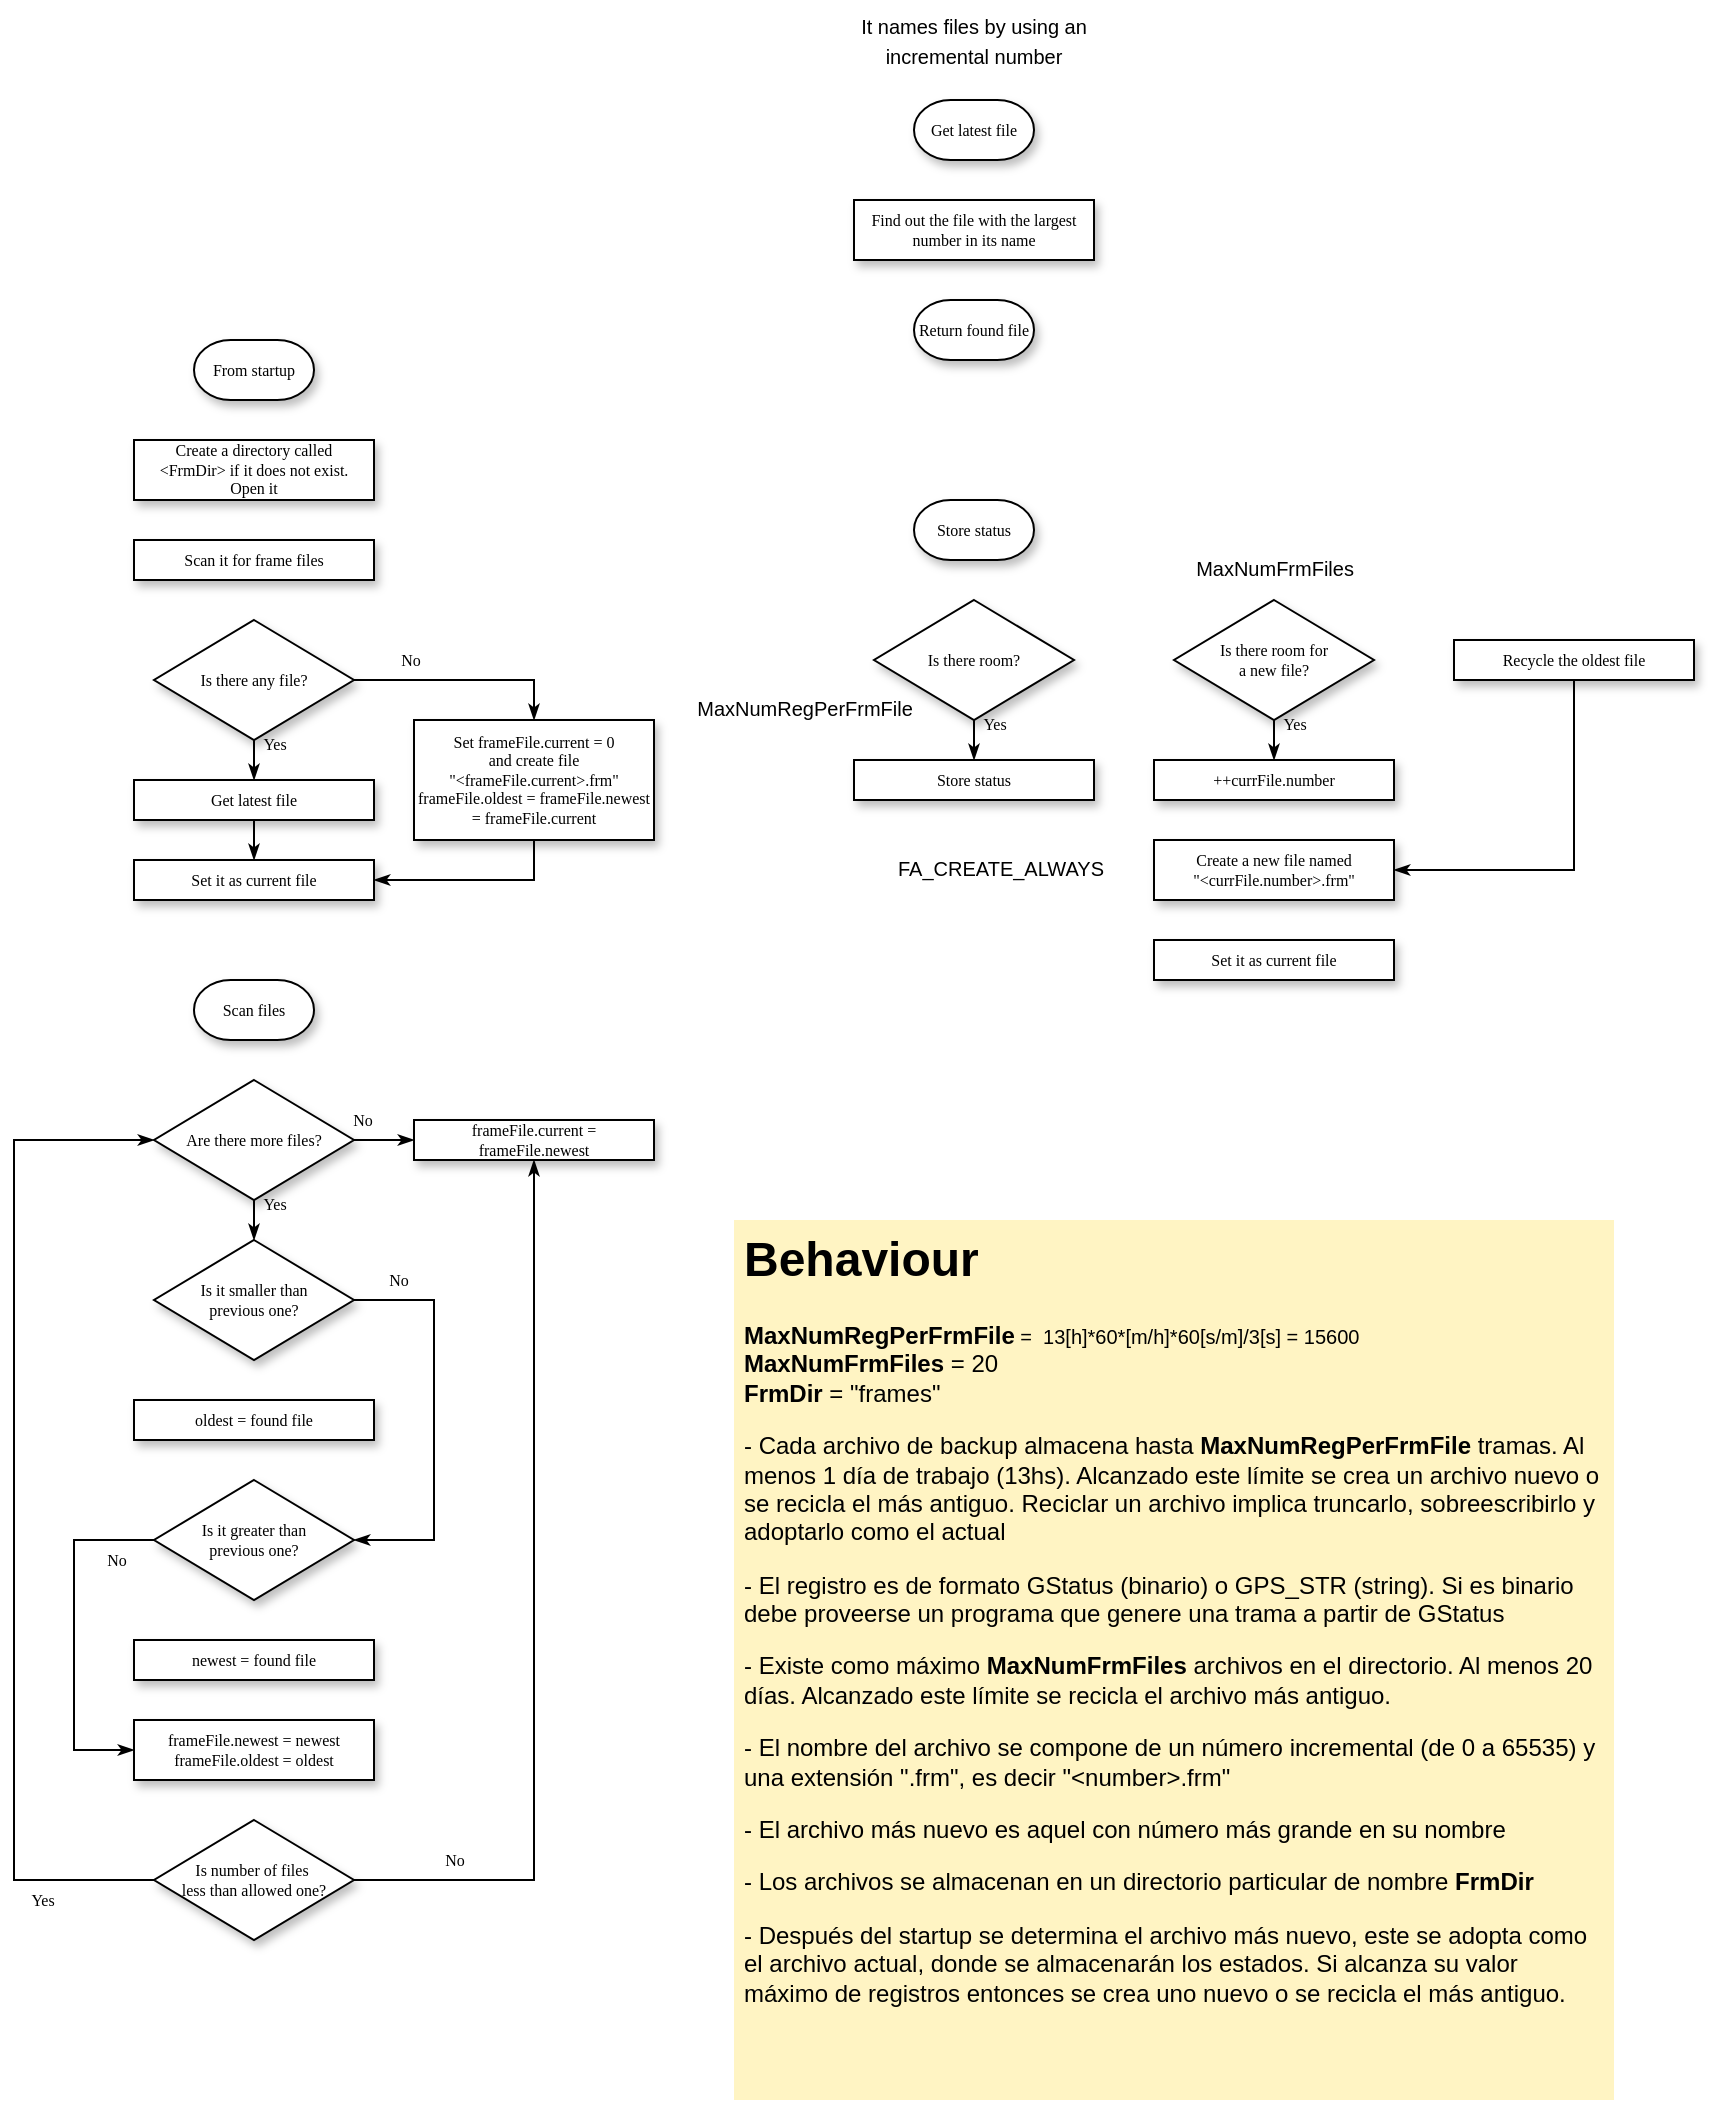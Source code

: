 <mxfile version="12.6.5" type="device" pages="2"><diagram name="Page-1" id="edf60f1a-56cd-e834-aa8a-f176f3a09ee4"><mxGraphModel dx="911" dy="471" grid="1" gridSize="10" guides="1" tooltips="1" connect="1" arrows="1" fold="1" page="1" pageScale="1" pageWidth="1100" pageHeight="850" background="#ffffff" math="0" shadow="0"><root><mxCell id="0"/><mxCell id="1" parent="0"/><mxCell id="60e70716793133e9-33" value="Yes" style="edgeStyle=orthogonalEdgeStyle;rounded=0;html=1;labelBackgroundColor=none;startSize=5;endArrow=classicThin;endFill=1;endSize=5;jettySize=auto;orthogonalLoop=1;strokeWidth=1;fontFamily=Verdana;fontSize=8;entryX=0.5;entryY=0;entryDx=0;entryDy=0;exitX=0.5;exitY=1;exitDx=0;exitDy=0;" parent="1" source="wxF6XqO7eJnCS1Z-WeZm-8" target="wxF6XqO7eJnCS1Z-WeZm-3" edge="1"><mxGeometry x="-0.778" y="10" relative="1" as="geometry"><mxPoint as="offset"/><mxPoint x="40.0" y="400" as="targetPoint"/></mxGeometry></mxCell><mxCell id="60e70716793133e9-38" style="edgeStyle=orthogonalEdgeStyle;rounded=0;html=1;labelBackgroundColor=none;startSize=5;endArrow=classicThin;endFill=1;endSize=5;jettySize=auto;orthogonalLoop=1;strokeWidth=1;fontFamily=Verdana;fontSize=8;exitX=0.5;exitY=1;exitDx=0;exitDy=0;entryX=1;entryY=0.5;entryDx=0;entryDy=0;" parent="1" source="l5rahd_o4V63Si8NXiFi-1" target="wxF6XqO7eJnCS1Z-WeZm-7" edge="1"><mxGeometry relative="1" as="geometry"><Array as="points"><mxPoint x="300" y="510"/></Array></mxGeometry></mxCell><mxCell id="wxF6XqO7eJnCS1Z-WeZm-2" value="From startup" style="strokeWidth=1;html=1;shape=mxgraph.flowchart.terminator;whiteSpace=wrap;rounded=0;shadow=1;labelBackgroundColor=none;fontFamily=Verdana;fontSize=8;align=center;" parent="1" vertex="1"><mxGeometry x="130" y="240" width="60" height="30" as="geometry"/></mxCell><mxCell id="wxF6XqO7eJnCS1Z-WeZm-3" value="Get latest file" style="whiteSpace=wrap;html=1;rounded=0;shadow=1;labelBackgroundColor=none;strokeWidth=1;fontFamily=Verdana;fontSize=8;align=center;" parent="1" vertex="1"><mxGeometry x="100" y="460" width="120" height="20" as="geometry"/></mxCell><mxCell id="wxF6XqO7eJnCS1Z-WeZm-5" value="Get latest file" style="strokeWidth=1;html=1;shape=mxgraph.flowchart.terminator;whiteSpace=wrap;rounded=0;shadow=1;labelBackgroundColor=none;fontFamily=Verdana;fontSize=8;align=center;" parent="1" vertex="1"><mxGeometry x="490" y="120" width="60" height="30" as="geometry"/></mxCell><mxCell id="wxF6XqO7eJnCS1Z-WeZm-6" value="Find out the file with the largest number in its name" style="whiteSpace=wrap;html=1;rounded=0;shadow=1;labelBackgroundColor=none;strokeWidth=1;fontFamily=Verdana;fontSize=8;align=center;" parent="1" vertex="1"><mxGeometry x="460" y="170" width="120" height="30" as="geometry"/></mxCell><mxCell id="wxF6XqO7eJnCS1Z-WeZm-7" value="Set it as current file" style="whiteSpace=wrap;html=1;rounded=0;shadow=1;labelBackgroundColor=none;strokeWidth=1;fontFamily=Verdana;fontSize=8;align=center;" parent="1" vertex="1"><mxGeometry x="100" y="500" width="120" height="20" as="geometry"/></mxCell><mxCell id="wxF6XqO7eJnCS1Z-WeZm-8" value="Is there any file?" style="rhombus;whiteSpace=wrap;html=1;rounded=0;shadow=1;labelBackgroundColor=none;strokeWidth=1;fontFamily=Verdana;fontSize=8;align=center;" parent="1" vertex="1"><mxGeometry x="110" y="380" width="100" height="60" as="geometry"/></mxCell><mxCell id="l5rahd_o4V63Si8NXiFi-1" value="Set frameFile.current = 0 &lt;br&gt;and create file &lt;br&gt;&quot;&amp;lt;frameFile.current&amp;gt;.frm&quot;&lt;br&gt;frameFile.oldest =&amp;nbsp;frameFile.newest = frameFile.current" style="whiteSpace=wrap;html=1;rounded=0;shadow=1;labelBackgroundColor=none;strokeWidth=1;fontFamily=Verdana;fontSize=8;align=center;" parent="1" vertex="1"><mxGeometry x="240" y="430" width="120" height="60" as="geometry"/></mxCell><mxCell id="l5rahd_o4V63Si8NXiFi-2" value="No" style="edgeStyle=orthogonalEdgeStyle;rounded=0;html=1;labelBackgroundColor=none;startSize=5;endArrow=classicThin;endFill=1;endSize=5;jettySize=auto;orthogonalLoop=1;strokeWidth=1;fontFamily=Verdana;fontSize=8;entryX=0.5;entryY=0;entryDx=0;entryDy=0;exitX=1;exitY=0.5;exitDx=0;exitDy=0;" parent="1" source="wxF6XqO7eJnCS1Z-WeZm-8" target="l5rahd_o4V63Si8NXiFi-1" edge="1"><mxGeometry x="-0.5" y="10" relative="1" as="geometry"><mxPoint as="offset"/><mxPoint x="-100" y="430" as="sourcePoint"/><mxPoint x="-100" y="470" as="targetPoint"/></mxGeometry></mxCell><mxCell id="l5rahd_o4V63Si8NXiFi-3" style="edgeStyle=orthogonalEdgeStyle;rounded=0;html=1;labelBackgroundColor=none;startSize=5;endArrow=classicThin;endFill=1;endSize=5;jettySize=auto;orthogonalLoop=1;strokeWidth=1;fontFamily=Verdana;fontSize=8;entryX=0.5;entryY=0;entryDx=0;entryDy=0;exitX=0.5;exitY=1;exitDx=0;exitDy=0;" parent="1" source="wxF6XqO7eJnCS1Z-WeZm-3" target="wxF6XqO7eJnCS1Z-WeZm-7" edge="1"><mxGeometry relative="1" as="geometry"><mxPoint x="-90" y="330" as="sourcePoint"/><mxPoint x="-90" y="380" as="targetPoint"/></mxGeometry></mxCell><mxCell id="l5rahd_o4V63Si8NXiFi-9" value="&lt;font style=&quot;font-size: 10px&quot;&gt;It names files by using an incremental number&lt;/font&gt;" style="text;html=1;strokeColor=none;fillColor=none;align=center;verticalAlign=middle;whiteSpace=wrap;rounded=0;" parent="1" vertex="1"><mxGeometry x="440" y="70" width="160" height="40" as="geometry"/></mxCell><mxCell id="l5rahd_o4V63Si8NXiFi-12" value="Store status" style="strokeWidth=1;html=1;shape=mxgraph.flowchart.terminator;whiteSpace=wrap;rounded=0;shadow=1;labelBackgroundColor=none;fontFamily=Verdana;fontSize=8;align=center;" parent="1" vertex="1"><mxGeometry x="490" y="320" width="60" height="30" as="geometry"/></mxCell><mxCell id="l5rahd_o4V63Si8NXiFi-13" value="Store status" style="whiteSpace=wrap;html=1;rounded=0;shadow=1;labelBackgroundColor=none;strokeWidth=1;fontFamily=Verdana;fontSize=8;align=center;" parent="1" vertex="1"><mxGeometry x="460" y="450" width="120" height="20" as="geometry"/></mxCell><mxCell id="l5rahd_o4V63Si8NXiFi-14" value="Return found file" style="strokeWidth=1;html=1;shape=mxgraph.flowchart.terminator;whiteSpace=wrap;rounded=0;shadow=1;labelBackgroundColor=none;fontFamily=Verdana;fontSize=8;align=center;" parent="1" vertex="1"><mxGeometry x="490" y="220" width="60" height="30" as="geometry"/></mxCell><mxCell id="l5rahd_o4V63Si8NXiFi-15" value="Is there room?" style="rhombus;whiteSpace=wrap;html=1;rounded=0;shadow=1;labelBackgroundColor=none;strokeWidth=1;fontFamily=Verdana;fontSize=8;align=center;" parent="1" vertex="1"><mxGeometry x="470" y="370" width="100" height="60" as="geometry"/></mxCell><mxCell id="l5rahd_o4V63Si8NXiFi-16" value="++currFile.number" style="whiteSpace=wrap;html=1;rounded=0;shadow=1;labelBackgroundColor=none;strokeWidth=1;fontFamily=Verdana;fontSize=8;align=center;" parent="1" vertex="1"><mxGeometry x="610" y="450" width="120" height="20" as="geometry"/></mxCell><mxCell id="l5rahd_o4V63Si8NXiFi-17" value="Is there room for &lt;br&gt;a new file?" style="rhombus;whiteSpace=wrap;html=1;rounded=0;shadow=1;labelBackgroundColor=none;strokeWidth=1;fontFamily=Verdana;fontSize=8;align=center;" parent="1" vertex="1"><mxGeometry x="620" y="370" width="100" height="60" as="geometry"/></mxCell><mxCell id="l5rahd_o4V63Si8NXiFi-20" value="Create a new file named &lt;br&gt;&quot;&amp;lt;currFile.number&amp;gt;.frm&quot;" style="whiteSpace=wrap;html=1;rounded=0;shadow=1;labelBackgroundColor=none;strokeWidth=1;fontFamily=Verdana;fontSize=8;align=center;" parent="1" vertex="1"><mxGeometry x="610" y="490" width="120" height="30" as="geometry"/></mxCell><mxCell id="l5rahd_o4V63Si8NXiFi-21" value="&lt;font style=&quot;font-size: 10px&quot;&gt;FA_CREATE_ALWAYS&lt;/font&gt;" style="text;html=1;" parent="1" vertex="1"><mxGeometry x="480" y="490" width="130" height="30" as="geometry"/></mxCell><mxCell id="l5rahd_o4V63Si8NXiFi-22" value="Set it as current file" style="whiteSpace=wrap;html=1;rounded=0;shadow=1;labelBackgroundColor=none;strokeWidth=1;fontFamily=Verdana;fontSize=8;align=center;" parent="1" vertex="1"><mxGeometry x="610" y="540" width="120" height="20" as="geometry"/></mxCell><mxCell id="l5rahd_o4V63Si8NXiFi-25" value="Yes" style="edgeStyle=orthogonalEdgeStyle;rounded=0;html=1;labelBackgroundColor=none;startSize=5;endArrow=classicThin;endFill=1;endSize=5;jettySize=auto;orthogonalLoop=1;strokeWidth=1;fontFamily=Verdana;fontSize=8;entryX=0.5;entryY=0;entryDx=0;entryDy=0;" parent="1" target="l5rahd_o4V63Si8NXiFi-13" edge="1"><mxGeometry x="-0.778" y="10" relative="1" as="geometry"><mxPoint as="offset"/><mxPoint x="520" y="430" as="sourcePoint"/><mxPoint x="170" y="380" as="targetPoint"/></mxGeometry></mxCell><mxCell id="l5rahd_o4V63Si8NXiFi-26" value="Yes" style="edgeStyle=orthogonalEdgeStyle;rounded=0;html=1;labelBackgroundColor=none;startSize=5;endArrow=classicThin;endFill=1;endSize=5;jettySize=auto;orthogonalLoop=1;strokeWidth=1;fontFamily=Verdana;fontSize=8;entryX=0.5;entryY=0;entryDx=0;entryDy=0;exitX=0.5;exitY=1;exitDx=0;exitDy=0;" parent="1" source="l5rahd_o4V63Si8NXiFi-17" target="l5rahd_o4V63Si8NXiFi-16" edge="1"><mxGeometry x="-0.778" y="10" relative="1" as="geometry"><mxPoint as="offset"/><mxPoint x="530" y="440" as="sourcePoint"/><mxPoint x="530" y="460" as="targetPoint"/></mxGeometry></mxCell><mxCell id="l5rahd_o4V63Si8NXiFi-27" value="Recycle the oldest file" style="whiteSpace=wrap;html=1;rounded=0;shadow=1;labelBackgroundColor=none;strokeWidth=1;fontFamily=Verdana;fontSize=8;align=center;" parent="1" vertex="1"><mxGeometry x="760" y="390" width="120" height="20" as="geometry"/></mxCell><mxCell id="l5rahd_o4V63Si8NXiFi-28" value="&lt;font style=&quot;font-size: 10px&quot;&gt;MaxNumFrmFiles&lt;/font&gt;" style="text;html=1;align=center;" parent="1" vertex="1"><mxGeometry x="605" y="340" width="130" height="30" as="geometry"/></mxCell><mxCell id="l5rahd_o4V63Si8NXiFi-29" value="&lt;font style=&quot;font-size: 10px&quot;&gt;MaxNumRegPerFrmFile&lt;/font&gt;" style="text;html=1;align=center;" parent="1" vertex="1"><mxGeometry x="370" y="410" width="130" height="30" as="geometry"/></mxCell><mxCell id="l5rahd_o4V63Si8NXiFi-30" style="edgeStyle=orthogonalEdgeStyle;rounded=0;html=1;labelBackgroundColor=none;startSize=5;endArrow=classicThin;endFill=1;endSize=5;jettySize=auto;orthogonalLoop=1;strokeWidth=1;fontFamily=Verdana;fontSize=8;exitX=0.5;exitY=1;exitDx=0;exitDy=0;entryX=1;entryY=0.5;entryDx=0;entryDy=0;" parent="1" source="l5rahd_o4V63Si8NXiFi-27" target="l5rahd_o4V63Si8NXiFi-20" edge="1"><mxGeometry relative="1" as="geometry"><mxPoint x="310" y="410" as="sourcePoint"/><mxPoint x="230" y="430" as="targetPoint"/><Array as="points"><mxPoint x="820" y="505"/></Array></mxGeometry></mxCell><mxCell id="l5rahd_o4V63Si8NXiFi-31" value="Scan files" style="strokeWidth=1;html=1;shape=mxgraph.flowchart.terminator;whiteSpace=wrap;rounded=0;shadow=1;labelBackgroundColor=none;fontFamily=Verdana;fontSize=8;align=center;" parent="1" vertex="1"><mxGeometry x="130" y="560" width="60" height="30" as="geometry"/></mxCell><mxCell id="l5rahd_o4V63Si8NXiFi-34" value="Create a directory called &lt;br&gt;&amp;lt;FrmDir&amp;gt; if it does not exist.&lt;br&gt;Open it" style="whiteSpace=wrap;html=1;rounded=0;shadow=1;labelBackgroundColor=none;strokeWidth=1;fontFamily=Verdana;fontSize=8;align=center;" parent="1" vertex="1"><mxGeometry x="100" y="290" width="120" height="30" as="geometry"/></mxCell><mxCell id="l5rahd_o4V63Si8NXiFi-37" value="Scan it for frame files" style="whiteSpace=wrap;html=1;rounded=0;shadow=1;labelBackgroundColor=none;strokeWidth=1;fontFamily=Verdana;fontSize=8;align=center;" parent="1" vertex="1"><mxGeometry x="100" y="340" width="120" height="20" as="geometry"/></mxCell><mxCell id="l5rahd_o4V63Si8NXiFi-38" value="Are there more files?" style="rhombus;whiteSpace=wrap;html=1;rounded=0;shadow=1;labelBackgroundColor=none;strokeWidth=1;fontFamily=Verdana;fontSize=8;align=center;" parent="1" vertex="1"><mxGeometry x="110" y="610" width="100" height="60" as="geometry"/></mxCell><mxCell id="l5rahd_o4V63Si8NXiFi-45" value="frameFile.current = frameFile.newest" style="whiteSpace=wrap;html=1;rounded=0;shadow=1;labelBackgroundColor=none;strokeWidth=1;fontFamily=Verdana;fontSize=8;align=center;" parent="1" vertex="1"><mxGeometry x="240" y="630" width="120" height="20" as="geometry"/></mxCell><mxCell id="l5rahd_o4V63Si8NXiFi-47" value="Yes" style="edgeStyle=orthogonalEdgeStyle;rounded=0;html=1;labelBackgroundColor=none;startSize=5;endArrow=classicThin;endFill=1;endSize=5;jettySize=auto;orthogonalLoop=1;strokeWidth=1;fontFamily=Verdana;fontSize=8;entryX=0.5;entryY=0;entryDx=0;entryDy=0;exitX=0.5;exitY=1;exitDx=0;exitDy=0;" parent="1" source="l5rahd_o4V63Si8NXiFi-38" target="l5rahd_o4V63Si8NXiFi-52" edge="1"><mxGeometry x="-0.778" y="10" relative="1" as="geometry"><mxPoint as="offset"/><mxPoint x="170" y="450" as="sourcePoint"/><mxPoint x="160" y="690" as="targetPoint"/></mxGeometry></mxCell><mxCell id="l5rahd_o4V63Si8NXiFi-48" value="Is number of files&amp;nbsp;&lt;br&gt;less than allowed one?" style="rhombus;whiteSpace=wrap;html=1;rounded=0;shadow=1;labelBackgroundColor=none;strokeWidth=1;fontFamily=Verdana;fontSize=8;align=center;" parent="1" vertex="1"><mxGeometry x="110" y="980" width="100" height="60" as="geometry"/></mxCell><mxCell id="l5rahd_o4V63Si8NXiFi-49" value="No" style="edgeStyle=orthogonalEdgeStyle;rounded=0;html=1;labelBackgroundColor=none;startSize=5;endArrow=classicThin;endFill=1;endSize=5;jettySize=auto;orthogonalLoop=1;strokeWidth=1;fontFamily=Verdana;fontSize=8;entryX=0.5;entryY=1;entryDx=0;entryDy=0;exitX=1;exitY=0.5;exitDx=0;exitDy=0;" parent="1" source="l5rahd_o4V63Si8NXiFi-48" target="l5rahd_o4V63Si8NXiFi-45" edge="1"><mxGeometry x="-0.778" y="10" relative="1" as="geometry"><mxPoint as="offset"/><mxPoint x="170" y="680" as="sourcePoint"/><mxPoint x="170" y="700" as="targetPoint"/><Array as="points"><mxPoint x="300" y="1010"/></Array></mxGeometry></mxCell><mxCell id="l5rahd_o4V63Si8NXiFi-50" value="Yes" style="edgeStyle=orthogonalEdgeStyle;rounded=0;html=1;labelBackgroundColor=none;startSize=5;endArrow=classicThin;endFill=1;endSize=5;jettySize=auto;orthogonalLoop=1;strokeWidth=1;fontFamily=Verdana;fontSize=8;entryX=0;entryY=0.5;entryDx=0;entryDy=0;exitX=0;exitY=0.5;exitDx=0;exitDy=0;" parent="1" source="l5rahd_o4V63Si8NXiFi-48" target="l5rahd_o4V63Si8NXiFi-38" edge="1"><mxGeometry x="-0.778" y="10" relative="1" as="geometry"><mxPoint as="offset"/><mxPoint x="180" y="690" as="sourcePoint"/><mxPoint x="180" y="710" as="targetPoint"/><Array as="points"><mxPoint x="40" y="1010"/><mxPoint x="40" y="640"/></Array></mxGeometry></mxCell><mxCell id="l5rahd_o4V63Si8NXiFi-51" value="No" style="edgeStyle=orthogonalEdgeStyle;rounded=0;html=1;labelBackgroundColor=none;startSize=5;endArrow=classicThin;endFill=1;endSize=5;jettySize=auto;orthogonalLoop=1;strokeWidth=1;fontFamily=Verdana;fontSize=8;entryX=0;entryY=0.5;entryDx=0;entryDy=0;exitX=1;exitY=0.5;exitDx=0;exitDy=0;" parent="1" source="l5rahd_o4V63Si8NXiFi-38" target="l5rahd_o4V63Si8NXiFi-45" edge="1"><mxGeometry x="-0.778" y="10" relative="1" as="geometry"><mxPoint as="offset"/><mxPoint x="190" y="700" as="sourcePoint"/><mxPoint x="190" y="720" as="targetPoint"/></mxGeometry></mxCell><mxCell id="l5rahd_o4V63Si8NXiFi-52" value="Is it smaller than &lt;br&gt;previous one?" style="rhombus;whiteSpace=wrap;html=1;rounded=0;shadow=1;labelBackgroundColor=none;strokeWidth=1;fontFamily=Verdana;fontSize=8;align=center;" parent="1" vertex="1"><mxGeometry x="110" y="690" width="100" height="60" as="geometry"/></mxCell><mxCell id="l5rahd_o4V63Si8NXiFi-53" value="oldest = found file" style="whiteSpace=wrap;html=1;rounded=0;shadow=1;labelBackgroundColor=none;strokeWidth=1;fontFamily=Verdana;fontSize=8;align=center;" parent="1" vertex="1"><mxGeometry x="100" y="770" width="120" height="20" as="geometry"/></mxCell><mxCell id="l5rahd_o4V63Si8NXiFi-54" value="Is it greater than &lt;br&gt;previous one?" style="rhombus;whiteSpace=wrap;html=1;rounded=0;shadow=1;labelBackgroundColor=none;strokeWidth=1;fontFamily=Verdana;fontSize=8;align=center;" parent="1" vertex="1"><mxGeometry x="110" y="810" width="100" height="60" as="geometry"/></mxCell><mxCell id="l5rahd_o4V63Si8NXiFi-55" value="newest = found file" style="whiteSpace=wrap;html=1;rounded=0;shadow=1;labelBackgroundColor=none;strokeWidth=1;fontFamily=Verdana;fontSize=8;align=center;" parent="1" vertex="1"><mxGeometry x="100" y="890" width="120" height="20" as="geometry"/></mxCell><mxCell id="l5rahd_o4V63Si8NXiFi-57" value="No" style="edgeStyle=orthogonalEdgeStyle;rounded=0;html=1;labelBackgroundColor=none;startSize=5;endArrow=classicThin;endFill=1;endSize=5;jettySize=auto;orthogonalLoop=1;strokeWidth=1;fontFamily=Verdana;fontSize=8;entryX=1;entryY=0.5;entryDx=0;entryDy=0;exitX=1;exitY=0.5;exitDx=0;exitDy=0;" parent="1" source="l5rahd_o4V63Si8NXiFi-52" target="l5rahd_o4V63Si8NXiFi-54" edge="1"><mxGeometry x="-0.778" y="10" relative="1" as="geometry"><mxPoint as="offset"/><mxPoint x="-100" y="860" as="sourcePoint"/><mxPoint x="-10" y="740" as="targetPoint"/><Array as="points"><mxPoint x="250" y="720"/><mxPoint x="250" y="840"/></Array></mxGeometry></mxCell><mxCell id="l5rahd_o4V63Si8NXiFi-59" value="frameFile.newest = newest&lt;br&gt;frameFile.oldest = oldest" style="whiteSpace=wrap;html=1;rounded=0;shadow=1;labelBackgroundColor=none;strokeWidth=1;fontFamily=Verdana;fontSize=8;align=center;" parent="1" vertex="1"><mxGeometry x="100" y="930" width="120" height="30" as="geometry"/></mxCell><mxCell id="l5rahd_o4V63Si8NXiFi-60" value="No" style="edgeStyle=orthogonalEdgeStyle;rounded=0;html=1;labelBackgroundColor=none;startSize=5;endArrow=classicThin;endFill=1;endSize=5;jettySize=auto;orthogonalLoop=1;strokeWidth=1;fontFamily=Verdana;fontSize=8;entryX=0;entryY=0.5;entryDx=0;entryDy=0;exitX=0;exitY=0.5;exitDx=0;exitDy=0;" parent="1" source="l5rahd_o4V63Si8NXiFi-54" target="l5rahd_o4V63Si8NXiFi-59" edge="1"><mxGeometry x="-0.778" y="10" relative="1" as="geometry"><mxPoint as="offset"/><mxPoint x="220" y="730" as="sourcePoint"/><mxPoint x="220" y="850" as="targetPoint"/><Array as="points"><mxPoint x="70" y="840"/><mxPoint x="70" y="945"/></Array></mxGeometry></mxCell><mxCell id="BhNZi4KEWtMACMjWa3mO-1" value="&lt;h1&gt;Behaviour&lt;/h1&gt;&lt;div style=&quot;white-space: nowrap&quot;&gt;&lt;font style=&quot;font-size: 12px&quot;&gt;&lt;b&gt;MaxNumRegPerFrmFile&lt;/b&gt;&lt;/font&gt;&lt;span style=&quot;font-size: 10px&quot;&gt; =&amp;nbsp; 13[h]*60*[m/h]*60[s/m]/3[s] = 15600&lt;/span&gt;&lt;/div&gt;&lt;div&gt;&lt;b&gt;MaxNumFrmFiles&lt;/b&gt; = 20&lt;/div&gt;&lt;div&gt;&lt;span&gt;&lt;b&gt;FrmDir&lt;/b&gt; = &quot;frames&quot;&lt;/span&gt;&lt;/div&gt;&lt;p&gt;- Cada archivo de backup almacena hasta&amp;nbsp;&lt;span style=&quot;text-align: center ; white-space: nowrap&quot;&gt;&lt;font style=&quot;font-size: 12px&quot;&gt;&lt;b&gt;MaxNumRegPerFrmFile&lt;/b&gt;&lt;/font&gt;&lt;/span&gt;&amp;nbsp;tramas. Al menos 1 día de trabajo (13hs). Alcanzado este límite se crea un archivo nuevo o se recicla el más antiguo. Reciclar un archivo implica truncarlo, sobreescribirlo y adoptarlo como el actual&lt;/p&gt;&lt;p&gt;&lt;span&gt;- El registro es de formato GStatus (binario) o GPS_STR (string). Si es binario debe proveerse un programa que genere una trama a partir de GStatus&lt;/span&gt;&lt;br&gt;&lt;/p&gt;&lt;p&gt;- Existe como máximo &lt;b&gt;MaxNumFrmFiles&lt;/b&gt; archivos en el directorio. Al menos 20 días. Alcanzado este límite se recicla el archivo más antiguo.&lt;/p&gt;&lt;p&gt;- El nombre del archivo se compone de un número incremental (de 0 a 65535) y una extensión &quot;.frm&quot;, es decir &quot;&amp;lt;number&amp;gt;.frm&quot;&lt;/p&gt;&lt;p&gt;- El archivo más nuevo es aquel con número más grande en su nombre&lt;/p&gt;&lt;p&gt;- Los archivos se almacenan en un directorio particular de nombre &lt;b&gt;FrmDir&lt;/b&gt;&lt;/p&gt;&lt;p&gt;- Después del startup se determina el archivo más nuevo, este se adopta como el archivo actual, donde se almacenarán los estados. Si alcanza su valor máximo de registros entonces se crea uno nuevo o se recicla el más antiguo.&lt;/p&gt;&lt;p&gt;&lt;br&gt;&lt;/p&gt;" style="text;html=1;strokeColor=none;fillColor=#FFF4C3;spacing=5;spacingTop=-20;whiteSpace=wrap;overflow=hidden;rounded=0;shadow=0;" parent="1" vertex="1"><mxGeometry x="400" y="680" width="440" height="440" as="geometry"/></mxCell></root></mxGraphModel></diagram><diagram id="r99YTkGZ6z6NBITeRLPi" name="Page-2"><mxGraphModel dx="1595" dy="825" grid="1" gridSize="10" guides="1" tooltips="1" connect="1" arrows="1" fold="1" page="1" pageScale="1" pageWidth="850" pageHeight="1100" math="0" shadow="0"><root><mxCell id="yR3Oiy5aS4FVD0-bEKZM-0"/><mxCell id="yR3Oiy5aS4FVD0-bEKZM-1" parent="yR3Oiy5aS4FVD0-bEKZM-0"/></root></mxGraphModel></diagram></mxfile>